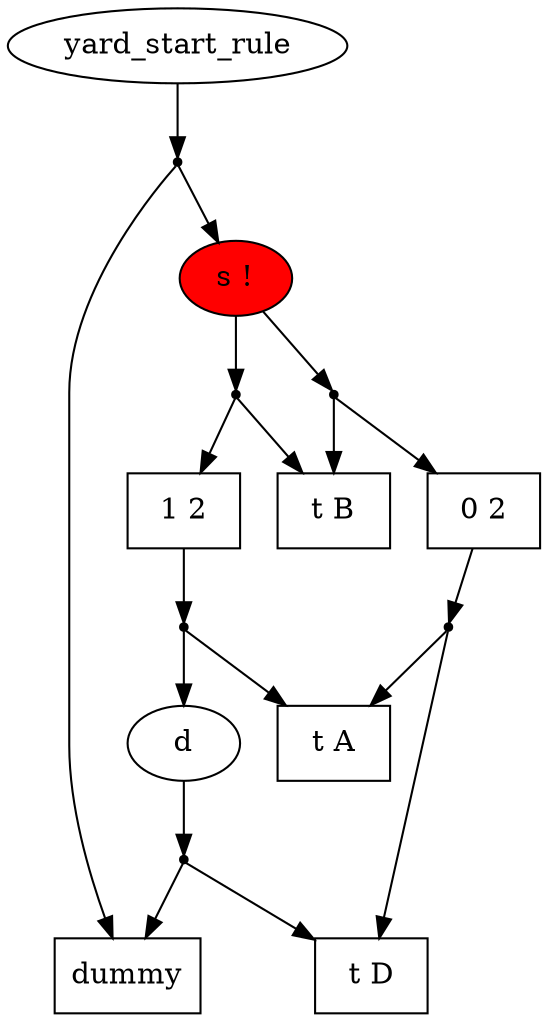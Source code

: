 digraph AST {
    0 [label="yard_start_rule",shape=oval]
    1 [label="",shape=point]
    0 -> 1 [label=""]
    2 [label="dummy",shape=box]
    1 -> 2 [label=""]
    3 [label="s !",style="filled",fillcolor=red,shape=oval]
    1 -> 3 [label=""]
    4 [label="",shape=point]
    3 -> 4 [label=""]
    5 [label="",shape=point]
    3 -> 5 [label=""]
    6 [label="0 2",shape=box]
    4 -> 6 [label=""]
    7 [label="t B",shape=box]
    4 -> 7 [label=""]
    8 [label="1 2",shape=box]
    5 -> 8 [label=""]
    5 -> 7 [label=""]
    9 [label="",shape=point]
    6 -> 9 [label=""]
    10 [label="",shape=point]
    8 -> 10 [label=""]
    11 [label="t A",shape=box]
    9 -> 11 [label=""]
    12 [label="t D",shape=box]
    9 -> 12 [label=""]
    10 -> 11 [label=""]
    13 [label="d",shape=oval]
    10 -> 13 [label=""]
    14 [label="",shape=point]
    13 -> 14 [label=""]
    14 -> 2 [label=""]
    14 -> 12 [label=""]
}
